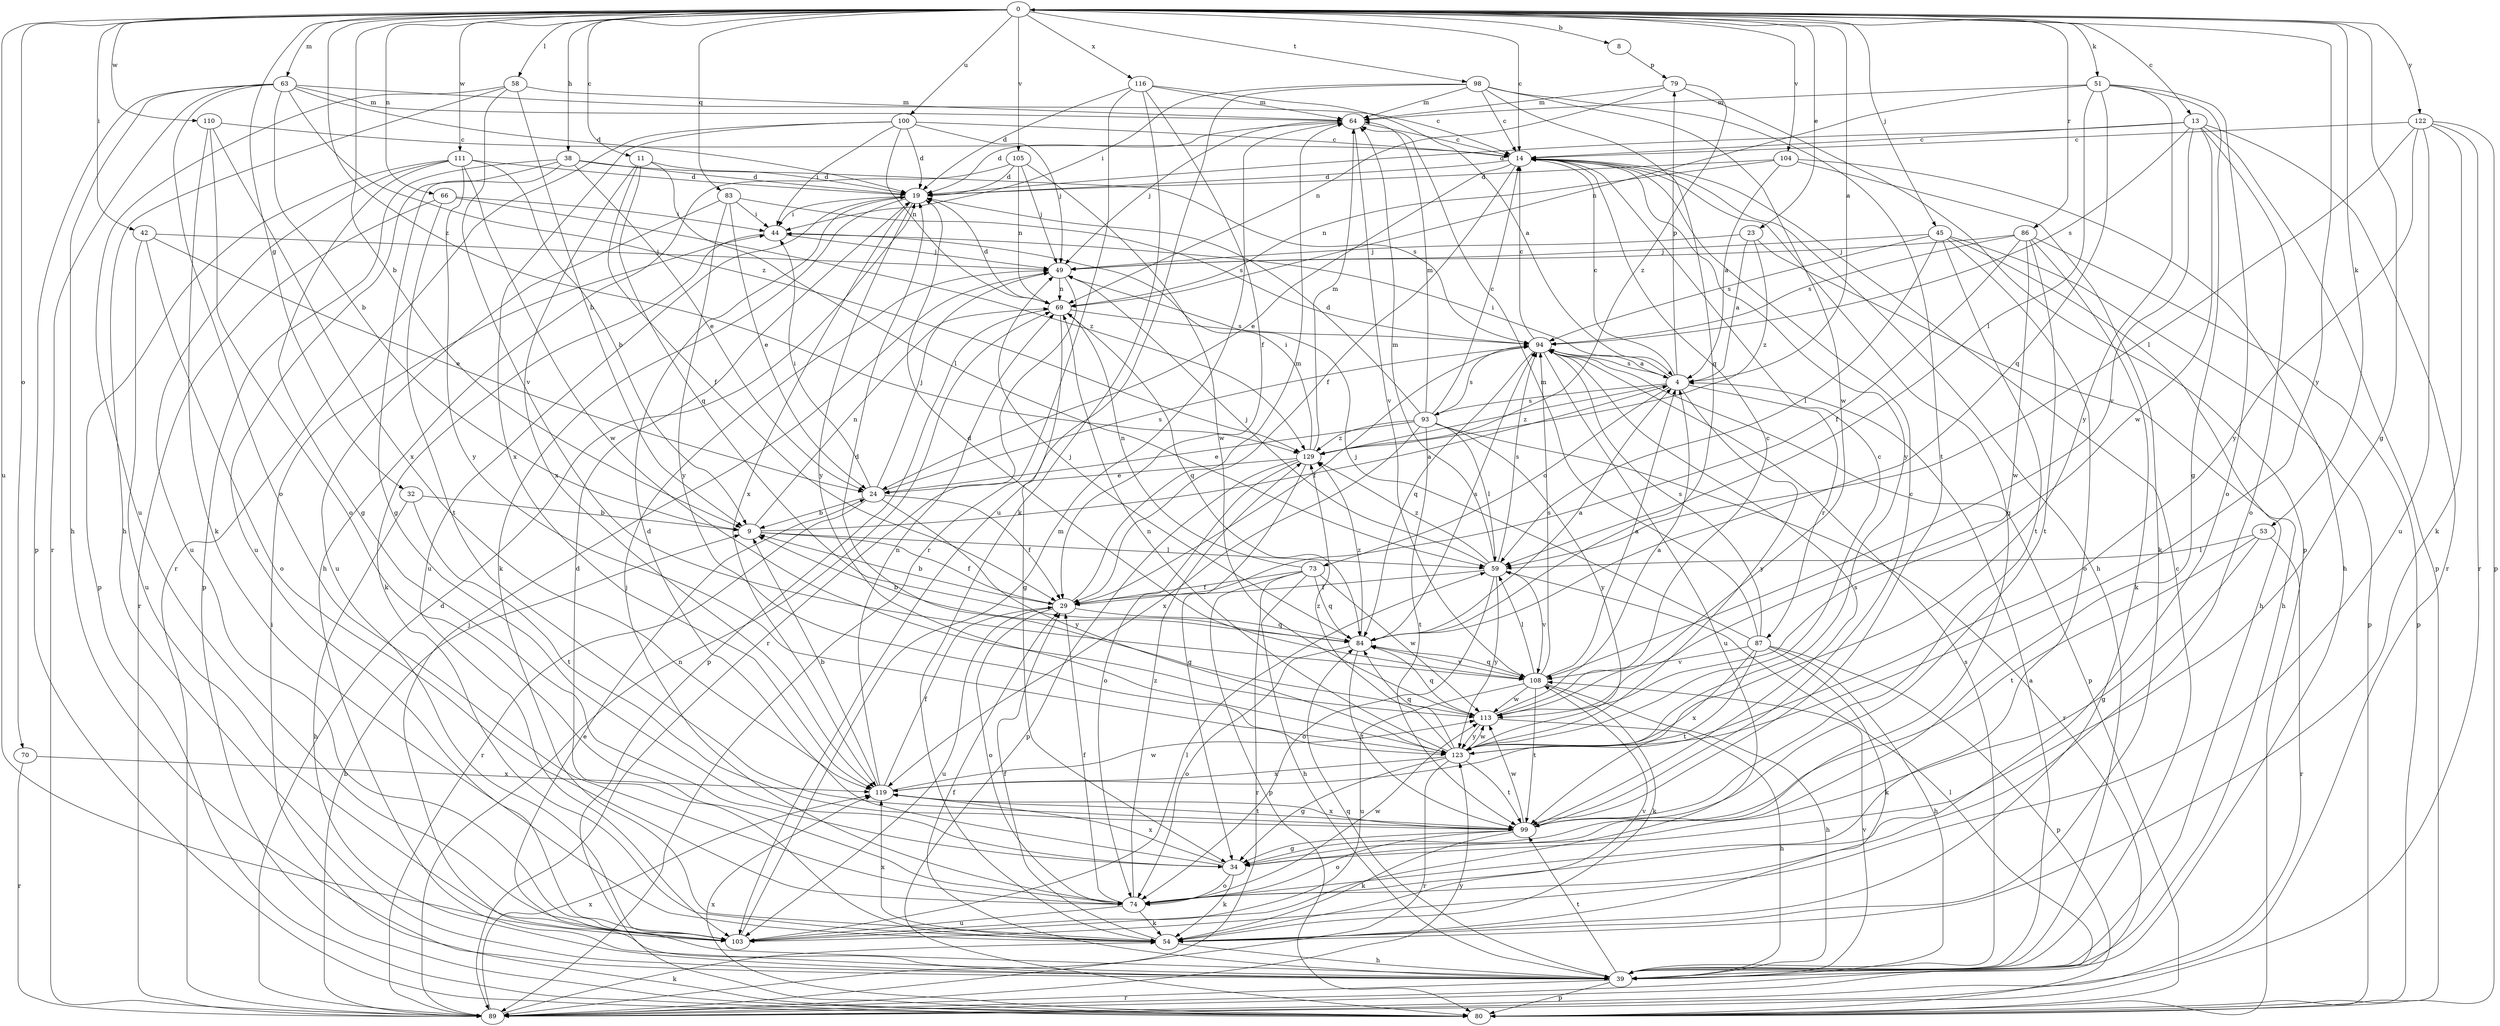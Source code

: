 strict digraph  {
0;
4;
8;
9;
11;
13;
14;
19;
23;
24;
29;
32;
34;
38;
39;
42;
44;
45;
49;
51;
53;
54;
58;
59;
63;
64;
66;
69;
70;
73;
74;
79;
80;
83;
84;
86;
87;
89;
93;
94;
98;
99;
100;
103;
104;
105;
108;
110;
111;
113;
116;
119;
122;
123;
129;
0 -> 8  [label=b];
0 -> 9  [label=b];
0 -> 11  [label=c];
0 -> 13  [label=c];
0 -> 14  [label=c];
0 -> 23  [label=e];
0 -> 32  [label=g];
0 -> 34  [label=g];
0 -> 38  [label=h];
0 -> 42  [label=i];
0 -> 45  [label=j];
0 -> 51  [label=k];
0 -> 53  [label=k];
0 -> 58  [label=l];
0 -> 63  [label=m];
0 -> 66  [label=n];
0 -> 70  [label=o];
0 -> 83  [label=q];
0 -> 86  [label=r];
0 -> 98  [label=t];
0 -> 100  [label=u];
0 -> 103  [label=u];
0 -> 104  [label=v];
0 -> 105  [label=v];
0 -> 110  [label=w];
0 -> 111  [label=w];
0 -> 116  [label=x];
0 -> 122  [label=y];
0 -> 123  [label=y];
0 -> 129  [label=z];
4 -> 0  [label=a];
4 -> 14  [label=c];
4 -> 44  [label=i];
4 -> 73  [label=o];
4 -> 79  [label=p];
4 -> 87  [label=r];
4 -> 93  [label=s];
4 -> 94  [label=s];
4 -> 123  [label=y];
4 -> 129  [label=z];
8 -> 79  [label=p];
9 -> 4  [label=a];
9 -> 29  [label=f];
9 -> 59  [label=l];
9 -> 69  [label=n];
11 -> 19  [label=d];
11 -> 29  [label=f];
11 -> 59  [label=l];
11 -> 84  [label=q];
11 -> 119  [label=x];
13 -> 14  [label=c];
13 -> 19  [label=d];
13 -> 74  [label=o];
13 -> 80  [label=p];
13 -> 89  [label=r];
13 -> 94  [label=s];
13 -> 108  [label=v];
13 -> 113  [label=w];
14 -> 19  [label=d];
14 -> 24  [label=e];
14 -> 29  [label=f];
14 -> 34  [label=g];
14 -> 39  [label=h];
14 -> 123  [label=y];
19 -> 44  [label=i];
19 -> 54  [label=k];
19 -> 103  [label=u];
19 -> 119  [label=x];
19 -> 123  [label=y];
23 -> 4  [label=a];
23 -> 39  [label=h];
23 -> 49  [label=j];
23 -> 129  [label=z];
24 -> 9  [label=b];
24 -> 29  [label=f];
24 -> 44  [label=i];
24 -> 49  [label=j];
24 -> 89  [label=r];
24 -> 94  [label=s];
24 -> 123  [label=y];
29 -> 9  [label=b];
29 -> 64  [label=m];
29 -> 74  [label=o];
29 -> 84  [label=q];
29 -> 103  [label=u];
32 -> 9  [label=b];
32 -> 39  [label=h];
32 -> 99  [label=t];
34 -> 19  [label=d];
34 -> 54  [label=k];
34 -> 74  [label=o];
34 -> 119  [label=x];
38 -> 19  [label=d];
38 -> 24  [label=e];
38 -> 34  [label=g];
38 -> 80  [label=p];
38 -> 94  [label=s];
38 -> 103  [label=u];
39 -> 4  [label=a];
39 -> 14  [label=c];
39 -> 24  [label=e];
39 -> 29  [label=f];
39 -> 49  [label=j];
39 -> 80  [label=p];
39 -> 84  [label=q];
39 -> 89  [label=r];
39 -> 94  [label=s];
39 -> 99  [label=t];
39 -> 108  [label=v];
42 -> 24  [label=e];
42 -> 49  [label=j];
42 -> 74  [label=o];
42 -> 103  [label=u];
44 -> 49  [label=j];
44 -> 54  [label=k];
45 -> 39  [label=h];
45 -> 49  [label=j];
45 -> 59  [label=l];
45 -> 74  [label=o];
45 -> 80  [label=p];
45 -> 94  [label=s];
45 -> 99  [label=t];
49 -> 69  [label=n];
49 -> 89  [label=r];
51 -> 34  [label=g];
51 -> 59  [label=l];
51 -> 64  [label=m];
51 -> 69  [label=n];
51 -> 74  [label=o];
51 -> 84  [label=q];
51 -> 123  [label=y];
53 -> 34  [label=g];
53 -> 59  [label=l];
53 -> 89  [label=r];
53 -> 99  [label=t];
54 -> 19  [label=d];
54 -> 29  [label=f];
54 -> 39  [label=h];
54 -> 108  [label=v];
54 -> 119  [label=x];
58 -> 9  [label=b];
58 -> 39  [label=h];
58 -> 64  [label=m];
58 -> 103  [label=u];
58 -> 108  [label=v];
59 -> 29  [label=f];
59 -> 49  [label=j];
59 -> 64  [label=m];
59 -> 74  [label=o];
59 -> 94  [label=s];
59 -> 108  [label=v];
59 -> 123  [label=y];
59 -> 129  [label=z];
63 -> 9  [label=b];
63 -> 14  [label=c];
63 -> 19  [label=d];
63 -> 39  [label=h];
63 -> 64  [label=m];
63 -> 74  [label=o];
63 -> 80  [label=p];
63 -> 89  [label=r];
63 -> 129  [label=z];
64 -> 14  [label=c];
64 -> 19  [label=d];
64 -> 49  [label=j];
64 -> 108  [label=v];
66 -> 44  [label=i];
66 -> 89  [label=r];
66 -> 99  [label=t];
66 -> 129  [label=z];
69 -> 19  [label=d];
69 -> 34  [label=g];
69 -> 80  [label=p];
69 -> 84  [label=q];
69 -> 94  [label=s];
70 -> 89  [label=r];
70 -> 119  [label=x];
73 -> 29  [label=f];
73 -> 39  [label=h];
73 -> 69  [label=n];
73 -> 80  [label=p];
73 -> 84  [label=q];
73 -> 89  [label=r];
73 -> 113  [label=w];
74 -> 29  [label=f];
74 -> 49  [label=j];
74 -> 54  [label=k];
74 -> 103  [label=u];
74 -> 113  [label=w];
74 -> 129  [label=z];
79 -> 64  [label=m];
79 -> 69  [label=n];
79 -> 80  [label=p];
79 -> 129  [label=z];
80 -> 44  [label=i];
80 -> 119  [label=x];
83 -> 24  [label=e];
83 -> 44  [label=i];
83 -> 94  [label=s];
83 -> 103  [label=u];
83 -> 123  [label=y];
84 -> 4  [label=a];
84 -> 9  [label=b];
84 -> 49  [label=j];
84 -> 74  [label=o];
84 -> 94  [label=s];
84 -> 99  [label=t];
84 -> 108  [label=v];
84 -> 129  [label=z];
86 -> 29  [label=f];
86 -> 49  [label=j];
86 -> 54  [label=k];
86 -> 80  [label=p];
86 -> 94  [label=s];
86 -> 99  [label=t];
86 -> 113  [label=w];
87 -> 39  [label=h];
87 -> 49  [label=j];
87 -> 54  [label=k];
87 -> 64  [label=m];
87 -> 80  [label=p];
87 -> 94  [label=s];
87 -> 99  [label=t];
87 -> 108  [label=v];
87 -> 119  [label=x];
89 -> 9  [label=b];
89 -> 19  [label=d];
89 -> 54  [label=k];
89 -> 59  [label=l];
89 -> 69  [label=n];
89 -> 119  [label=x];
89 -> 123  [label=y];
93 -> 14  [label=c];
93 -> 19  [label=d];
93 -> 24  [label=e];
93 -> 59  [label=l];
93 -> 64  [label=m];
93 -> 89  [label=r];
93 -> 94  [label=s];
93 -> 99  [label=t];
93 -> 119  [label=x];
93 -> 123  [label=y];
93 -> 129  [label=z];
94 -> 4  [label=a];
94 -> 14  [label=c];
94 -> 29  [label=f];
94 -> 80  [label=p];
94 -> 84  [label=q];
94 -> 103  [label=u];
98 -> 14  [label=c];
98 -> 44  [label=i];
98 -> 64  [label=m];
98 -> 84  [label=q];
98 -> 99  [label=t];
98 -> 103  [label=u];
98 -> 113  [label=w];
99 -> 14  [label=c];
99 -> 34  [label=g];
99 -> 54  [label=k];
99 -> 74  [label=o];
99 -> 94  [label=s];
99 -> 113  [label=w];
99 -> 119  [label=x];
100 -> 14  [label=c];
100 -> 19  [label=d];
100 -> 44  [label=i];
100 -> 49  [label=j];
100 -> 69  [label=n];
100 -> 89  [label=r];
100 -> 119  [label=x];
103 -> 59  [label=l];
103 -> 64  [label=m];
104 -> 4  [label=a];
104 -> 19  [label=d];
104 -> 39  [label=h];
104 -> 54  [label=k];
104 -> 69  [label=n];
105 -> 19  [label=d];
105 -> 39  [label=h];
105 -> 49  [label=j];
105 -> 69  [label=n];
105 -> 113  [label=w];
108 -> 4  [label=a];
108 -> 19  [label=d];
108 -> 39  [label=h];
108 -> 54  [label=k];
108 -> 59  [label=l];
108 -> 84  [label=q];
108 -> 94  [label=s];
108 -> 99  [label=t];
108 -> 103  [label=u];
108 -> 113  [label=w];
110 -> 14  [label=c];
110 -> 54  [label=k];
110 -> 74  [label=o];
110 -> 119  [label=x];
111 -> 9  [label=b];
111 -> 19  [label=d];
111 -> 34  [label=g];
111 -> 80  [label=p];
111 -> 103  [label=u];
111 -> 113  [label=w];
111 -> 123  [label=y];
113 -> 4  [label=a];
113 -> 14  [label=c];
113 -> 19  [label=d];
113 -> 39  [label=h];
113 -> 84  [label=q];
113 -> 123  [label=y];
116 -> 4  [label=a];
116 -> 19  [label=d];
116 -> 29  [label=f];
116 -> 54  [label=k];
116 -> 64  [label=m];
116 -> 89  [label=r];
119 -> 9  [label=b];
119 -> 29  [label=f];
119 -> 69  [label=n];
119 -> 99  [label=t];
119 -> 113  [label=w];
122 -> 14  [label=c];
122 -> 54  [label=k];
122 -> 59  [label=l];
122 -> 80  [label=p];
122 -> 89  [label=r];
122 -> 103  [label=u];
122 -> 123  [label=y];
123 -> 14  [label=c];
123 -> 34  [label=g];
123 -> 69  [label=n];
123 -> 84  [label=q];
123 -> 89  [label=r];
123 -> 99  [label=t];
123 -> 113  [label=w];
123 -> 119  [label=x];
123 -> 129  [label=z];
129 -> 24  [label=e];
129 -> 34  [label=g];
129 -> 44  [label=i];
129 -> 64  [label=m];
129 -> 74  [label=o];
129 -> 80  [label=p];
}
